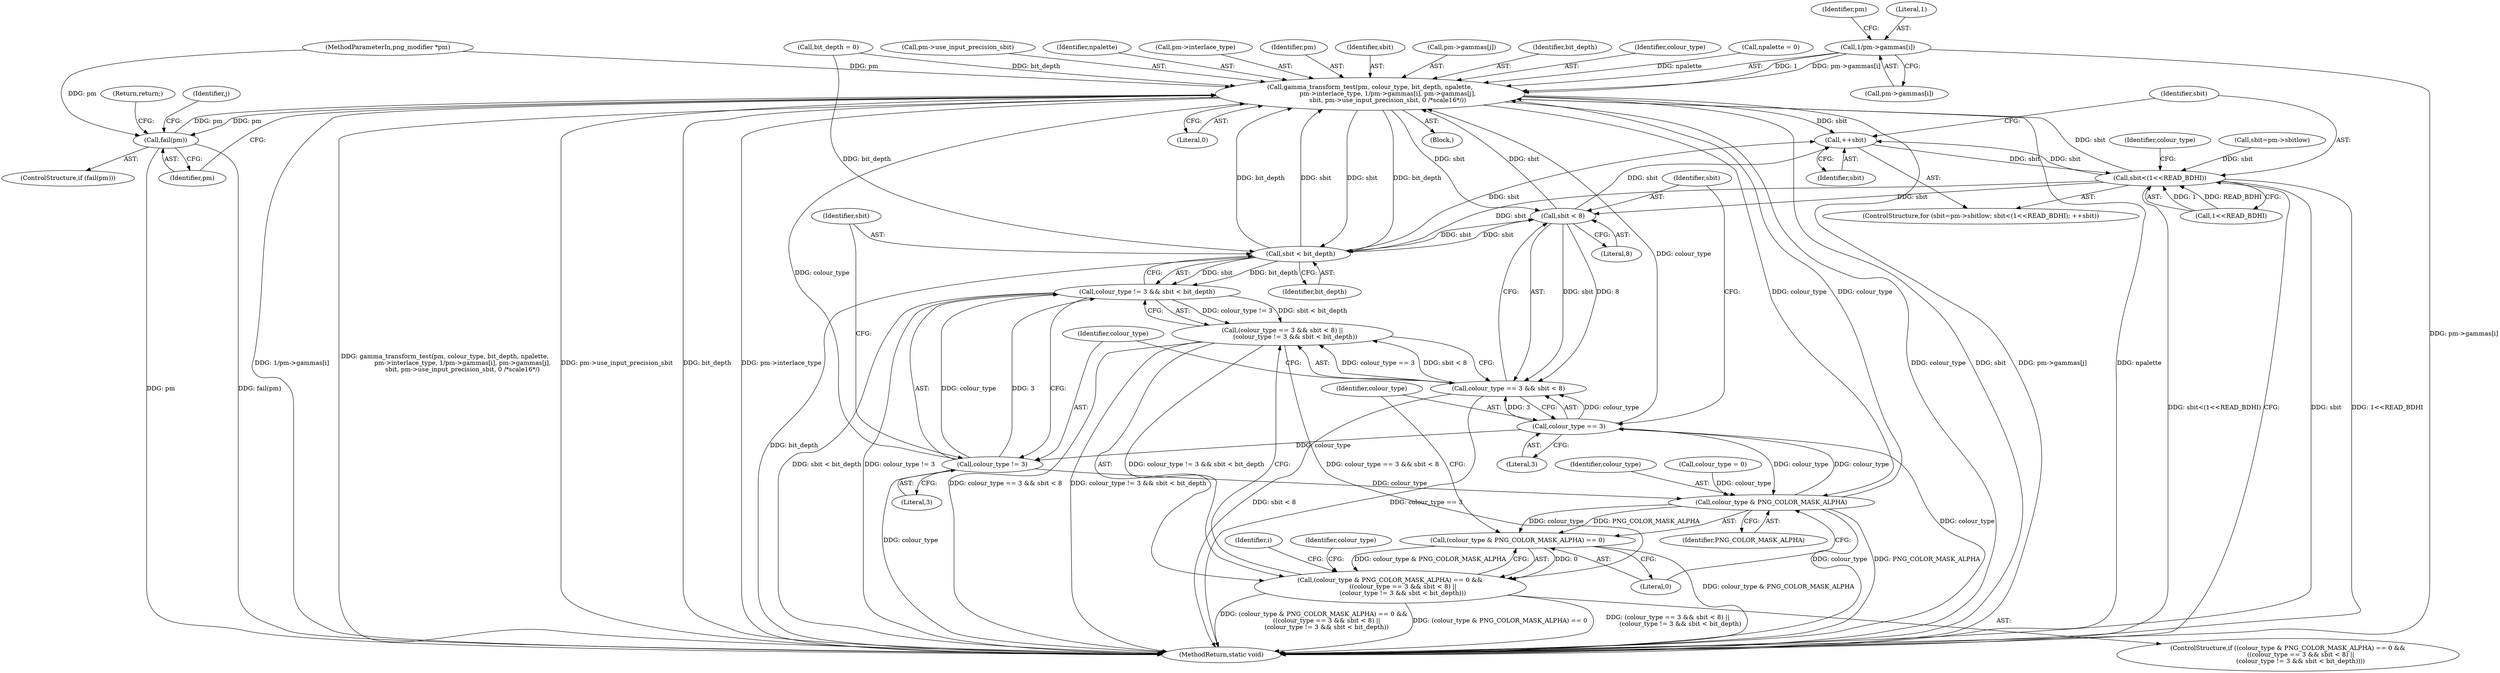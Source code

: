 digraph "0_Android_9d4853418ab2f754c2b63e091c29c5529b8b86ca_114@pointer" {
"1000207" [label="(Call,1/pm->gammas[i])"];
"1000199" [label="(Call,gamma_transform_test(pm, colour_type, bit_depth, npalette,\n                  pm->interlace_type, 1/pm->gammas[i], pm->gammas[j],\n                  sbit, pm->use_input_precision_sbit, 0 /*scale16*/))"];
"1000117" [label="(Call,++sbit)"];
"1000112" [label="(Call,sbit<(1<<READ_BDHI))"];
"1000158" [label="(Call,sbit < 8)"];
"1000154" [label="(Call,colour_type == 3 && sbit < 8)"];
"1000153" [label="(Call,(colour_type == 3 && sbit < 8) ||\n             (colour_type != 3 && sbit < bit_depth))"];
"1000147" [label="(Call,(colour_type & PNG_COLOR_MASK_ALPHA) == 0 &&\n             ((colour_type == 3 && sbit < 8) ||\n             (colour_type != 3 && sbit < bit_depth)))"];
"1000165" [label="(Call,sbit < bit_depth)"];
"1000161" [label="(Call,colour_type != 3 && sbit < bit_depth)"];
"1000149" [label="(Call,colour_type & PNG_COLOR_MASK_ALPHA)"];
"1000148" [label="(Call,(colour_type & PNG_COLOR_MASK_ALPHA) == 0)"];
"1000155" [label="(Call,colour_type == 3)"];
"1000162" [label="(Call,colour_type != 3)"];
"1000225" [label="(Call,fail(pm))"];
"1000158" [label="(Call,sbit < 8)"];
"1000198" [label="(Block,)"];
"1000209" [label="(Call,pm->gammas[i])"];
"1000172" [label="(Identifier,i)"];
"1000163" [label="(Identifier,colour_type)"];
"1000199" [label="(Call,gamma_transform_test(pm, colour_type, bit_depth, npalette,\n                  pm->interlace_type, 1/pm->gammas[i], pm->gammas[j],\n                  sbit, pm->use_input_precision_sbit, 0 /*scale16*/))"];
"1000113" [label="(Identifier,sbit)"];
"1000227" [label="(Return,return;)"];
"1000106" [label="(ControlStructure,for (sbit=pm->sbitlow; sbit<(1<<READ_BDHI); ++sbit))"];
"1000160" [label="(Literal,8)"];
"1000200" [label="(Identifier,pm)"];
"1000146" [label="(ControlStructure,if ((colour_type & PNG_COLOR_MASK_ALPHA) == 0 &&\n             ((colour_type == 3 && sbit < 8) ||\n             (colour_type != 3 && sbit < bit_depth))))"];
"1000193" [label="(Identifier,j)"];
"1000122" [label="(Identifier,colour_type)"];
"1000150" [label="(Identifier,colour_type)"];
"1000147" [label="(Call,(colour_type & PNG_COLOR_MASK_ALPHA) == 0 &&\n             ((colour_type == 3 && sbit < 8) ||\n             (colour_type != 3 && sbit < bit_depth)))"];
"1000219" [label="(Identifier,sbit)"];
"1000156" [label="(Identifier,colour_type)"];
"1000118" [label="(Identifier,sbit)"];
"1000226" [label="(Identifier,pm)"];
"1000149" [label="(Call,colour_type & PNG_COLOR_MASK_ALPHA)"];
"1000214" [label="(Call,pm->gammas[j])"];
"1000155" [label="(Call,colour_type == 3)"];
"1000216" [label="(Identifier,pm)"];
"1000162" [label="(Call,colour_type != 3)"];
"1000151" [label="(Identifier,PNG_COLOR_MASK_ALPHA)"];
"1000165" [label="(Call,sbit < bit_depth)"];
"1000112" [label="(Call,sbit<(1<<READ_BDHI))"];
"1000135" [label="(Identifier,colour_type)"];
"1000208" [label="(Literal,1)"];
"1000202" [label="(Identifier,bit_depth)"];
"1000201" [label="(Identifier,colour_type)"];
"1000223" [label="(Literal,0)"];
"1000125" [label="(Call,bit_depth = 0)"];
"1000107" [label="(Call,sbit=pm->sbitlow)"];
"1000121" [label="(Call,colour_type = 0)"];
"1000152" [label="(Literal,0)"];
"1000153" [label="(Call,(colour_type == 3 && sbit < 8) ||\n             (colour_type != 3 && sbit < bit_depth))"];
"1000114" [label="(Call,1<<READ_BDHI)"];
"1000159" [label="(Identifier,sbit)"];
"1000103" [label="(MethodParameterIn,png_modifier *pm)"];
"1000161" [label="(Call,colour_type != 3 && sbit < bit_depth)"];
"1000224" [label="(ControlStructure,if (fail(pm)))"];
"1000166" [label="(Identifier,sbit)"];
"1000117" [label="(Call,++sbit)"];
"1000148" [label="(Call,(colour_type & PNG_COLOR_MASK_ALPHA) == 0)"];
"1000157" [label="(Literal,3)"];
"1000129" [label="(Call,npalette = 0)"];
"1000164" [label="(Literal,3)"];
"1000220" [label="(Call,pm->use_input_precision_sbit)"];
"1000207" [label="(Call,1/pm->gammas[i])"];
"1000203" [label="(Identifier,npalette)"];
"1000204" [label="(Call,pm->interlace_type)"];
"1000154" [label="(Call,colour_type == 3 && sbit < 8)"];
"1000225" [label="(Call,fail(pm))"];
"1000167" [label="(Identifier,bit_depth)"];
"1000228" [label="(MethodReturn,static void)"];
"1000207" -> "1000199"  [label="AST: "];
"1000207" -> "1000209"  [label="CFG: "];
"1000208" -> "1000207"  [label="AST: "];
"1000209" -> "1000207"  [label="AST: "];
"1000216" -> "1000207"  [label="CFG: "];
"1000207" -> "1000228"  [label="DDG: pm->gammas[i]"];
"1000207" -> "1000199"  [label="DDG: 1"];
"1000207" -> "1000199"  [label="DDG: pm->gammas[i]"];
"1000199" -> "1000198"  [label="AST: "];
"1000199" -> "1000223"  [label="CFG: "];
"1000200" -> "1000199"  [label="AST: "];
"1000201" -> "1000199"  [label="AST: "];
"1000202" -> "1000199"  [label="AST: "];
"1000203" -> "1000199"  [label="AST: "];
"1000204" -> "1000199"  [label="AST: "];
"1000214" -> "1000199"  [label="AST: "];
"1000219" -> "1000199"  [label="AST: "];
"1000220" -> "1000199"  [label="AST: "];
"1000223" -> "1000199"  [label="AST: "];
"1000226" -> "1000199"  [label="CFG: "];
"1000199" -> "1000228"  [label="DDG: colour_type"];
"1000199" -> "1000228"  [label="DDG: sbit"];
"1000199" -> "1000228"  [label="DDG: pm->gammas[j]"];
"1000199" -> "1000228"  [label="DDG: npalette"];
"1000199" -> "1000228"  [label="DDG: 1/pm->gammas[i]"];
"1000199" -> "1000228"  [label="DDG: gamma_transform_test(pm, colour_type, bit_depth, npalette,\n                  pm->interlace_type, 1/pm->gammas[i], pm->gammas[j],\n                  sbit, pm->use_input_precision_sbit, 0 /*scale16*/)"];
"1000199" -> "1000228"  [label="DDG: pm->use_input_precision_sbit"];
"1000199" -> "1000228"  [label="DDG: bit_depth"];
"1000199" -> "1000228"  [label="DDG: pm->interlace_type"];
"1000199" -> "1000117"  [label="DDG: sbit"];
"1000199" -> "1000149"  [label="DDG: colour_type"];
"1000199" -> "1000158"  [label="DDG: sbit"];
"1000199" -> "1000165"  [label="DDG: sbit"];
"1000199" -> "1000165"  [label="DDG: bit_depth"];
"1000225" -> "1000199"  [label="DDG: pm"];
"1000103" -> "1000199"  [label="DDG: pm"];
"1000149" -> "1000199"  [label="DDG: colour_type"];
"1000155" -> "1000199"  [label="DDG: colour_type"];
"1000162" -> "1000199"  [label="DDG: colour_type"];
"1000125" -> "1000199"  [label="DDG: bit_depth"];
"1000165" -> "1000199"  [label="DDG: bit_depth"];
"1000165" -> "1000199"  [label="DDG: sbit"];
"1000129" -> "1000199"  [label="DDG: npalette"];
"1000158" -> "1000199"  [label="DDG: sbit"];
"1000112" -> "1000199"  [label="DDG: sbit"];
"1000199" -> "1000225"  [label="DDG: pm"];
"1000117" -> "1000106"  [label="AST: "];
"1000117" -> "1000118"  [label="CFG: "];
"1000118" -> "1000117"  [label="AST: "];
"1000113" -> "1000117"  [label="CFG: "];
"1000117" -> "1000112"  [label="DDG: sbit"];
"1000158" -> "1000117"  [label="DDG: sbit"];
"1000165" -> "1000117"  [label="DDG: sbit"];
"1000112" -> "1000117"  [label="DDG: sbit"];
"1000112" -> "1000106"  [label="AST: "];
"1000112" -> "1000114"  [label="CFG: "];
"1000113" -> "1000112"  [label="AST: "];
"1000114" -> "1000112"  [label="AST: "];
"1000122" -> "1000112"  [label="CFG: "];
"1000228" -> "1000112"  [label="CFG: "];
"1000112" -> "1000228"  [label="DDG: sbit"];
"1000112" -> "1000228"  [label="DDG: 1<<READ_BDHI"];
"1000112" -> "1000228"  [label="DDG: sbit<(1<<READ_BDHI)"];
"1000107" -> "1000112"  [label="DDG: sbit"];
"1000114" -> "1000112"  [label="DDG: 1"];
"1000114" -> "1000112"  [label="DDG: READ_BDHI"];
"1000112" -> "1000158"  [label="DDG: sbit"];
"1000112" -> "1000165"  [label="DDG: sbit"];
"1000158" -> "1000154"  [label="AST: "];
"1000158" -> "1000160"  [label="CFG: "];
"1000159" -> "1000158"  [label="AST: "];
"1000160" -> "1000158"  [label="AST: "];
"1000154" -> "1000158"  [label="CFG: "];
"1000158" -> "1000154"  [label="DDG: sbit"];
"1000158" -> "1000154"  [label="DDG: 8"];
"1000165" -> "1000158"  [label="DDG: sbit"];
"1000158" -> "1000165"  [label="DDG: sbit"];
"1000154" -> "1000153"  [label="AST: "];
"1000154" -> "1000155"  [label="CFG: "];
"1000155" -> "1000154"  [label="AST: "];
"1000163" -> "1000154"  [label="CFG: "];
"1000153" -> "1000154"  [label="CFG: "];
"1000154" -> "1000228"  [label="DDG: colour_type == 3"];
"1000154" -> "1000228"  [label="DDG: sbit < 8"];
"1000154" -> "1000153"  [label="DDG: colour_type == 3"];
"1000154" -> "1000153"  [label="DDG: sbit < 8"];
"1000155" -> "1000154"  [label="DDG: colour_type"];
"1000155" -> "1000154"  [label="DDG: 3"];
"1000153" -> "1000147"  [label="AST: "];
"1000153" -> "1000161"  [label="CFG: "];
"1000161" -> "1000153"  [label="AST: "];
"1000147" -> "1000153"  [label="CFG: "];
"1000153" -> "1000228"  [label="DDG: colour_type == 3 && sbit < 8"];
"1000153" -> "1000228"  [label="DDG: colour_type != 3 && sbit < bit_depth"];
"1000153" -> "1000147"  [label="DDG: colour_type == 3 && sbit < 8"];
"1000153" -> "1000147"  [label="DDG: colour_type != 3 && sbit < bit_depth"];
"1000161" -> "1000153"  [label="DDG: colour_type != 3"];
"1000161" -> "1000153"  [label="DDG: sbit < bit_depth"];
"1000147" -> "1000146"  [label="AST: "];
"1000147" -> "1000148"  [label="CFG: "];
"1000148" -> "1000147"  [label="AST: "];
"1000135" -> "1000147"  [label="CFG: "];
"1000172" -> "1000147"  [label="CFG: "];
"1000147" -> "1000228"  [label="DDG: (colour_type & PNG_COLOR_MASK_ALPHA) == 0"];
"1000147" -> "1000228"  [label="DDG: (colour_type == 3 && sbit < 8) ||\n             (colour_type != 3 && sbit < bit_depth)"];
"1000147" -> "1000228"  [label="DDG: (colour_type & PNG_COLOR_MASK_ALPHA) == 0 &&\n             ((colour_type == 3 && sbit < 8) ||\n             (colour_type != 3 && sbit < bit_depth))"];
"1000148" -> "1000147"  [label="DDG: colour_type & PNG_COLOR_MASK_ALPHA"];
"1000148" -> "1000147"  [label="DDG: 0"];
"1000165" -> "1000161"  [label="AST: "];
"1000165" -> "1000167"  [label="CFG: "];
"1000166" -> "1000165"  [label="AST: "];
"1000167" -> "1000165"  [label="AST: "];
"1000161" -> "1000165"  [label="CFG: "];
"1000165" -> "1000228"  [label="DDG: bit_depth"];
"1000165" -> "1000161"  [label="DDG: sbit"];
"1000165" -> "1000161"  [label="DDG: bit_depth"];
"1000125" -> "1000165"  [label="DDG: bit_depth"];
"1000161" -> "1000162"  [label="CFG: "];
"1000162" -> "1000161"  [label="AST: "];
"1000161" -> "1000228"  [label="DDG: colour_type != 3"];
"1000161" -> "1000228"  [label="DDG: sbit < bit_depth"];
"1000162" -> "1000161"  [label="DDG: colour_type"];
"1000162" -> "1000161"  [label="DDG: 3"];
"1000149" -> "1000148"  [label="AST: "];
"1000149" -> "1000151"  [label="CFG: "];
"1000150" -> "1000149"  [label="AST: "];
"1000151" -> "1000149"  [label="AST: "];
"1000152" -> "1000149"  [label="CFG: "];
"1000149" -> "1000228"  [label="DDG: colour_type"];
"1000149" -> "1000228"  [label="DDG: PNG_COLOR_MASK_ALPHA"];
"1000149" -> "1000148"  [label="DDG: colour_type"];
"1000149" -> "1000148"  [label="DDG: PNG_COLOR_MASK_ALPHA"];
"1000121" -> "1000149"  [label="DDG: colour_type"];
"1000155" -> "1000149"  [label="DDG: colour_type"];
"1000162" -> "1000149"  [label="DDG: colour_type"];
"1000149" -> "1000155"  [label="DDG: colour_type"];
"1000148" -> "1000152"  [label="CFG: "];
"1000152" -> "1000148"  [label="AST: "];
"1000156" -> "1000148"  [label="CFG: "];
"1000148" -> "1000228"  [label="DDG: colour_type & PNG_COLOR_MASK_ALPHA"];
"1000155" -> "1000157"  [label="CFG: "];
"1000156" -> "1000155"  [label="AST: "];
"1000157" -> "1000155"  [label="AST: "];
"1000159" -> "1000155"  [label="CFG: "];
"1000155" -> "1000228"  [label="DDG: colour_type"];
"1000155" -> "1000162"  [label="DDG: colour_type"];
"1000162" -> "1000164"  [label="CFG: "];
"1000163" -> "1000162"  [label="AST: "];
"1000164" -> "1000162"  [label="AST: "];
"1000166" -> "1000162"  [label="CFG: "];
"1000162" -> "1000228"  [label="DDG: colour_type"];
"1000225" -> "1000224"  [label="AST: "];
"1000225" -> "1000226"  [label="CFG: "];
"1000226" -> "1000225"  [label="AST: "];
"1000227" -> "1000225"  [label="CFG: "];
"1000193" -> "1000225"  [label="CFG: "];
"1000225" -> "1000228"  [label="DDG: fail(pm)"];
"1000225" -> "1000228"  [label="DDG: pm"];
"1000103" -> "1000225"  [label="DDG: pm"];
}
